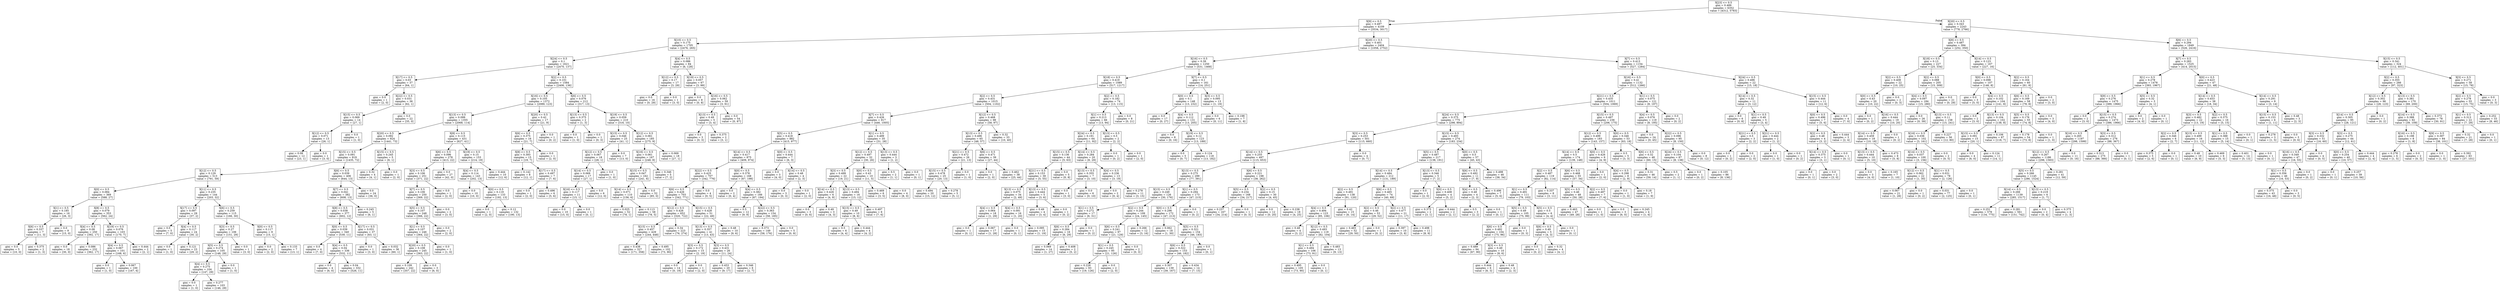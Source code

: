 digraph Tree {
node [shape=box] ;
0 [label="X[23] <= 0.5\ngini = 0.489\nsamples = 6352\nvalue = [4312, 5783]"] ;
1 [label="X[9] <= 0.5\ngini = 0.497\nsamples = 4109\nvalue = [3534, 3017]"] ;
0 -> 1 [labeldistance=2.5, labelangle=45, headlabel="True"] ;
2 [label="X[10] <= 0.5\ngini = 0.175\nsamples = 1705\nvalue = [2476, 265]"] ;
1 -> 2 ;
3 [label="X[24] <= 0.5\ngini = 0.1\nsamples = 1621\nvalue = [2470, 137]"] ;
2 -> 3 ;
4 [label="X[17] <= 0.5\ngini = 0.03\nsamples = 37\nvalue = [64, 1]"] ;
3 -> 4 ;
5 [label="gini = 0.0\nsamples = 1\nvalue = [2, 0]"] ;
4 -> 5 ;
6 [label="X[22] <= 0.5\ngini = 0.031\nsamples = 36\nvalue = [62, 1]"] ;
4 -> 6 ;
7 [label="X[15] <= 0.5\ngini = 0.069\nsamples = 14\nvalue = [27, 1]"] ;
6 -> 7 ;
8 [label="X[12] <= 0.5\ngini = 0.071\nsamples = 13\nvalue = [26, 1]"] ;
7 -> 8 ;
9 [label="gini = 0.08\nsamples = 12\nvalue = [23, 1]"] ;
8 -> 9 ;
10 [label="gini = 0.0\nsamples = 1\nvalue = [3, 0]"] ;
8 -> 10 ;
11 [label="gini = 0.0\nsamples = 1\nvalue = [1, 0]"] ;
7 -> 11 ;
12 [label="gini = 0.0\nsamples = 22\nvalue = [35, 0]"] ;
6 -> 12 ;
13 [label="X[2] <= 0.5\ngini = 0.101\nsamples = 1584\nvalue = [2406, 136]"] ;
3 -> 13 ;
14 [label="X[16] <= 0.5\ngini = 0.105\nsamples = 1372\nvalue = [2089, 123]"] ;
13 -> 14 ;
15 [label="X[13] <= 0.5\ngini = 0.099\nsamples = 1355\nvalue = [2068, 114]"] ;
14 -> 15 ;
16 [label="X[20] <= 0.5\ngini = 0.092\nsamples = 924\nvalue = [1441, 73]"] ;
15 -> 16 ;
17 [label="X[15] <= 0.5\ngini = 0.091\nsamples = 919\nvalue = [1435, 72]"] ;
16 -> 17 ;
18 [label="X[12] <= 0.5\ngini = 0.129\nsamples = 513\nvalue = [791, 59]"] ;
17 -> 18 ;
19 [label="X[0] <= 0.5\ngini = 0.084\nsamples = 369\nvalue = [588, 27]"] ;
18 -> 19 ;
20 [label="X[1] <= 0.5\ngini = 0.185\nsamples = 16\nvalue = [26, 3]"] ;
19 -> 20 ;
21 [label="X[6] <= 0.5\ngini = 0.337\nsamples = 7\nvalue = [11, 3]"] ;
20 -> 21 ;
22 [label="gini = 0.0\nsamples = 5\nvalue = [10, 0]"] ;
21 -> 22 ;
23 [label="gini = 0.375\nsamples = 2\nvalue = [1, 3]"] ;
21 -> 23 ;
24 [label="gini = 0.0\nsamples = 9\nvalue = [15, 0]"] ;
20 -> 24 ;
25 [label="X[8] <= 0.5\ngini = 0.079\nsamples = 353\nvalue = [562, 24]"] ;
19 -> 25 ;
26 [label="X[4] <= 0.5\ngini = 0.08\nsamples = 250\nvalue = [392, 17]"] ;
25 -> 26 ;
27 [label="gini = 0.0\nsamples = 18\nvalue = [30, 0]"] ;
26 -> 27 ;
28 [label="gini = 0.086\nsamples = 232\nvalue = [362, 17]"] ;
26 -> 28 ;
29 [label="X[19] <= 0.5\ngini = 0.076\nsamples = 103\nvalue = [170, 7]"] ;
25 -> 29 ;
30 [label="X[4] <= 0.5\ngini = 0.067\nsamples = 101\nvalue = [168, 6]"] ;
29 -> 30 ;
31 [label="gini = 0.0\nsamples = 1\nvalue = [1, 0]"] ;
30 -> 31 ;
32 [label="gini = 0.067\nsamples = 100\nvalue = [167, 6]"] ;
30 -> 32 ;
33 [label="gini = 0.444\nsamples = 2\nvalue = [2, 1]"] ;
29 -> 33 ;
34 [label="X[11] <= 0.5\ngini = 0.235\nsamples = 144\nvalue = [203, 32]"] ;
18 -> 34 ;
35 [label="X[17] <= 0.5\ngini = 0.097\nsamples = 29\nvalue = [37, 2]"] ;
34 -> 35 ;
36 [label="gini = 0.0\nsamples = 5\nvalue = [7, 0]"] ;
35 -> 36 ;
37 [label="X[4] <= 0.5\ngini = 0.117\nsamples = 24\nvalue = [30, 2]"] ;
35 -> 37 ;
38 [label="gini = 0.0\nsamples = 1\nvalue = [1, 0]"] ;
37 -> 38 ;
39 [label="gini = 0.121\nsamples = 23\nvalue = [29, 2]"] ;
37 -> 39 ;
40 [label="X[6] <= 0.5\ngini = 0.259\nsamples = 115\nvalue = [166, 30]"] ;
34 -> 40 ;
41 [label="X[3] <= 0.5\ngini = 0.27\nsamples = 106\nvalue = [151, 29]"] ;
40 -> 41 ;
42 [label="X[5] <= 0.5\ngini = 0.274\nsamples = 105\nvalue = [148, 29]"] ;
41 -> 42 ;
43 [label="X[4] <= 0.5\ngini = 0.275\nsamples = 104\nvalue = [147, 29]"] ;
42 -> 43 ;
44 [label="gini = 0.0\nsamples = 1\nvalue = [1, 0]"] ;
43 -> 44 ;
45 [label="gini = 0.277\nsamples = 103\nvalue = [146, 29]"] ;
43 -> 45 ;
46 [label="gini = 0.0\nsamples = 1\nvalue = [1, 0]"] ;
42 -> 46 ;
47 [label="gini = 0.0\nsamples = 1\nvalue = [3, 0]"] ;
41 -> 47 ;
48 [label="X[0] <= 0.5\ngini = 0.117\nsamples = 9\nvalue = [15, 1]"] ;
40 -> 48 ;
49 [label="gini = 0.0\nsamples = 2\nvalue = [2, 0]"] ;
48 -> 49 ;
50 [label="gini = 0.133\nsamples = 7\nvalue = [13, 1]"] ;
48 -> 50 ;
51 [label="X[6] <= 0.5\ngini = 0.039\nsamples = 406\nvalue = [644, 13]"] ;
17 -> 51 ;
52 [label="X[7] <= 0.5\ngini = 0.041\nsamples = 382\nvalue = [608, 13]"] ;
51 -> 52 ;
53 [label="X[8] <= 0.5\ngini = 0.038\nsamples = 377\nvalue = [602, 12]"] ;
52 -> 53 ;
54 [label="X[0] <= 0.5\ngini = 0.039\nsamples = 340\nvalue = [539, 11]"] ;
53 -> 54 ;
55 [label="gini = 0.0\nsamples = 4\nvalue = [7, 0]"] ;
54 -> 55 ;
56 [label="X[4] <= 0.5\ngini = 0.04\nsamples = 336\nvalue = [532, 11]"] ;
54 -> 56 ;
57 [label="gini = 0.0\nsamples = 4\nvalue = [6, 0]"] ;
56 -> 57 ;
58 [label="gini = 0.04\nsamples = 332\nvalue = [526, 11]"] ;
56 -> 58 ;
59 [label="X[17] <= 0.5\ngini = 0.031\nsamples = 37\nvalue = [63, 1]"] ;
53 -> 59 ;
60 [label="gini = 0.0\nsamples = 1\nvalue = [3, 0]"] ;
59 -> 60 ;
61 [label="gini = 0.032\nsamples = 36\nvalue = [60, 1]"] ;
59 -> 61 ;
62 [label="gini = 0.245\nsamples = 5\nvalue = [6, 1]"] ;
52 -> 62 ;
63 [label="gini = 0.0\nsamples = 24\nvalue = [36, 0]"] ;
51 -> 63 ;
64 [label="X[15] <= 0.5\ngini = 0.245\nsamples = 5\nvalue = [6, 1]"] ;
16 -> 64 ;
65 [label="gini = 0.32\nsamples = 4\nvalue = [4, 1]"] ;
64 -> 65 ;
66 [label="gini = 0.0\nsamples = 1\nvalue = [2, 0]"] ;
64 -> 66 ;
67 [label="X[8] <= 0.5\ngini = 0.115\nsamples = 431\nvalue = [627, 41]"] ;
15 -> 67 ;
68 [label="X[6] <= 0.5\ngini = 0.096\nsamples = 278\nvalue = [413, 22]"] ;
67 -> 68 ;
69 [label="X[3] <= 0.5\ngini = 0.106\nsamples = 251\nvalue = [371, 22]"] ;
68 -> 69 ;
70 [label="X[7] <= 0.5\ngini = 0.106\nsamples = 250\nvalue = [369, 22]"] ;
69 -> 70 ;
71 [label="X[5] <= 0.5\ngini = 0.107\nsamples = 248\nvalue = [366, 22]"] ;
70 -> 71 ;
72 [label="X[1] <= 0.5\ngini = 0.107\nsamples = 246\nvalue = [364, 22]"] ;
71 -> 72 ;
73 [label="X[20] <= 0.5\ngini = 0.108\nsamples = 245\nvalue = [363, 22]"] ;
72 -> 73 ;
74 [label="gini = 0.109\nsamples = 242\nvalue = [357, 22]"] ;
73 -> 74 ;
75 [label="gini = 0.0\nsamples = 3\nvalue = [6, 0]"] ;
73 -> 75 ;
76 [label="gini = 0.0\nsamples = 1\nvalue = [1, 0]"] ;
72 -> 76 ;
77 [label="gini = 0.0\nsamples = 2\nvalue = [2, 0]"] ;
71 -> 77 ;
78 [label="gini = 0.0\nsamples = 2\nvalue = [3, 0]"] ;
70 -> 78 ;
79 [label="gini = 0.0\nsamples = 1\nvalue = [2, 0]"] ;
69 -> 79 ;
80 [label="gini = 0.0\nsamples = 27\nvalue = [42, 0]"] ;
68 -> 80 ;
81 [label="X[19] <= 0.5\ngini = 0.15\nsamples = 153\nvalue = [214, 19]"] ;
67 -> 81 ;
82 [label="X[4] <= 0.5\ngini = 0.114\nsamples = 143\nvalue = [202, 13]"] ;
81 -> 82 ;
83 [label="gini = 0.0\nsamples = 10\nvalue = [10, 0]"] ;
82 -> 83 ;
84 [label="X[0] <= 0.5\ngini = 0.119\nsamples = 133\nvalue = [192, 13]"] ;
82 -> 84 ;
85 [label="gini = 0.0\nsamples = 1\nvalue = [2, 0]"] ;
84 -> 85 ;
86 [label="gini = 0.12\nsamples = 132\nvalue = [190, 13]"] ;
84 -> 86 ;
87 [label="gini = 0.444\nsamples = 10\nvalue = [12, 6]"] ;
81 -> 87 ;
88 [label="X[20] <= 0.5\ngini = 0.42\nsamples = 17\nvalue = [21, 9]"] ;
14 -> 88 ;
89 [label="X[6] <= 0.5\ngini = 0.375\nsamples = 16\nvalue = [21, 7]"] ;
88 -> 89 ;
90 [label="X[8] <= 0.5\ngini = 0.393\nsamples = 15\nvalue = [19, 7]"] ;
89 -> 90 ;
91 [label="gini = 0.142\nsamples = 8\nvalue = [12, 1]"] ;
90 -> 91 ;
92 [label="X[17] <= 0.5\ngini = 0.497\nsamples = 7\nvalue = [7, 6]"] ;
90 -> 92 ;
93 [label="gini = 0.0\nsamples = 1\nvalue = [2, 0]"] ;
92 -> 93 ;
94 [label="gini = 0.496\nsamples = 6\nvalue = [5, 6]"] ;
92 -> 94 ;
95 [label="gini = 0.0\nsamples = 1\nvalue = [2, 0]"] ;
89 -> 95 ;
96 [label="gini = 0.0\nsamples = 1\nvalue = [0, 2]"] ;
88 -> 96 ;
97 [label="X[6] <= 0.5\ngini = 0.076\nsamples = 212\nvalue = [317, 13]"] ;
13 -> 97 ;
98 [label="X[13] <= 0.5\ngini = 0.375\nsamples = 2\nvalue = [1, 3]"] ;
97 -> 98 ;
99 [label="gini = 0.0\nsamples = 1\nvalue = [1, 0]"] ;
98 -> 99 ;
100 [label="gini = 0.0\nsamples = 1\nvalue = [0, 3]"] ;
98 -> 100 ;
101 [label="X[19] <= 0.5\ngini = 0.059\nsamples = 210\nvalue = [316, 10]"] ;
97 -> 101 ;
102 [label="X[15] <= 0.5\ngini = 0.046\nsamples = 25\nvalue = [41, 1]"] ;
101 -> 102 ;
103 [label="X[12] <= 0.5\ngini = 0.067\nsamples = 18\nvalue = [28, 1]"] ;
102 -> 103 ;
104 [label="X[14] <= 0.5\ngini = 0.069\nsamples = 17\nvalue = [27, 1]"] ;
103 -> 104 ;
105 [label="X[16] <= 0.5\ngini = 0.117\nsamples = 11\nvalue = [15, 1]"] ;
104 -> 105 ;
106 [label="gini = 0.0\nsamples = 10\nvalue = [15, 0]"] ;
105 -> 106 ;
107 [label="gini = 0.0\nsamples = 1\nvalue = [0, 1]"] ;
105 -> 107 ;
108 [label="gini = 0.0\nsamples = 6\nvalue = [12, 0]"] ;
104 -> 108 ;
109 [label="gini = 0.0\nsamples = 1\nvalue = [1, 0]"] ;
103 -> 109 ;
110 [label="gini = 0.0\nsamples = 7\nvalue = [13, 0]"] ;
102 -> 110 ;
111 [label="X[12] <= 0.5\ngini = 0.061\nsamples = 185\nvalue = [275, 9]"] ;
101 -> 111 ;
112 [label="X[16] <= 0.5\ngini = 0.061\nsamples = 167\nvalue = [248, 8]"] ;
111 -> 112 ;
113 [label="X[15] <= 0.5\ngini = 0.047\nsamples = 162\nvalue = [241, 6]"] ;
112 -> 113 ;
114 [label="X[14] <= 0.5\ngini = 0.071\nsamples = 110\nvalue = [156, 6]"] ;
113 -> 114 ;
115 [label="gini = 0.025\nsamples = 52\nvalue = [78, 1]"] ;
114 -> 115 ;
116 [label="gini = 0.113\nsamples = 58\nvalue = [78, 5]"] ;
114 -> 116 ;
117 [label="gini = 0.0\nsamples = 52\nvalue = [85, 0]"] ;
113 -> 117 ;
118 [label="gini = 0.346\nsamples = 5\nvalue = [7, 2]"] ;
112 -> 118 ;
119 [label="gini = 0.069\nsamples = 18\nvalue = [27, 1]"] ;
111 -> 119 ;
120 [label="X[4] <= 0.5\ngini = 0.086\nsamples = 84\nvalue = [6, 128]"] ;
2 -> 120 ;
121 [label="X[12] <= 0.5\ngini = 0.17\nsamples = 17\nvalue = [3, 29]"] ;
120 -> 121 ;
122 [label="gini = 0.0\nsamples = 16\nvalue = [0, 29]"] ;
121 -> 122 ;
123 [label="gini = 0.0\nsamples = 1\nvalue = [3, 0]"] ;
121 -> 123 ;
124 [label="X[19] <= 0.5\ngini = 0.057\nsamples = 67\nvalue = [3, 99]"] ;
120 -> 124 ;
125 [label="gini = 0.0\nsamples = 8\nvalue = [0, 8]"] ;
124 -> 125 ;
126 [label="X[16] <= 0.5\ngini = 0.062\nsamples = 59\nvalue = [3, 91]"] ;
124 -> 126 ;
127 [label="X[13] <= 0.5\ngini = 0.49\nsamples = 5\nvalue = [3, 4]"] ;
126 -> 127 ;
128 [label="gini = 0.0\nsamples = 3\nvalue = [0, 3]"] ;
127 -> 128 ;
129 [label="gini = 0.375\nsamples = 2\nvalue = [3, 1]"] ;
127 -> 129 ;
130 [label="gini = 0.0\nsamples = 54\nvalue = [0, 87]"] ;
126 -> 130 ;
131 [label="X[20] <= 0.5\ngini = 0.401\nsamples = 2404\nvalue = [1058, 2752]"] ;
1 -> 131 ;
132 [label="X[16] <= 0.5\ngini = 0.39\nsamples = 1250\nvalue = [531, 1468]"] ;
131 -> 132 ;
133 [label="X[18] <= 0.5\ngini = 0.419\nsamples = 1089\nvalue = [517, 1217]"] ;
132 -> 133 ;
134 [label="X[2] <= 0.5\ngini = 0.431\nsamples = 1015\nvalue = [504, 1102]"] ;
133 -> 134 ;
135 [label="X[7] <= 0.5\ngini = 0.426\nsamples = 917\nvalue = [446, 1005]"] ;
134 -> 135 ;
136 [label="X[5] <= 0.5\ngini = 0.418\nsamples = 882\nvalue = [415, 977]"] ;
135 -> 136 ;
137 [label="X[14] <= 0.5\ngini = 0.417\nsamples = 875\nvalue = [409, 974]"] ;
136 -> 137 ;
138 [label="X[22] <= 0.5\ngini = 0.425\nsamples = 707\nvalue = [342, 776]"] ;
137 -> 138 ;
139 [label="X[6] <= 0.5\ngini = 0.426\nsamples = 703\nvalue = [342, 771]"] ;
138 -> 139 ;
140 [label="X[12] <= 0.5\ngini = 0.426\nsamples = 652\nvalue = [320, 722]"] ;
139 -> 140 ;
141 [label="X[15] <= 0.5\ngini = 0.457\nsamples = 429\nvalue = [244, 448]"] ;
140 -> 141 ;
142 [label="gini = 0.438\nsamples = 327\nvalue = [171, 358]"] ;
141 -> 142 ;
143 [label="gini = 0.495\nsamples = 102\nvalue = [73, 90]"] ;
141 -> 143 ;
144 [label="gini = 0.34\nsamples = 223\nvalue = [76, 274]"] ;
140 -> 144 ;
145 [label="X[15] <= 0.5\ngini = 0.428\nsamples = 51\nvalue = [22, 49]"] ;
139 -> 145 ;
146 [label="X[13] <= 0.5\ngini = 0.357\nsamples = 41\nvalue = [13, 43]"] ;
145 -> 146 ;
147 [label="X[3] <= 0.5\ngini = 0.172\nsamples = 15\nvalue = [2, 19]"] ;
146 -> 147 ;
148 [label="gini = 0.0\nsamples = 14\nvalue = [0, 19]"] ;
147 -> 148 ;
149 [label="gini = 0.0\nsamples = 1\nvalue = [2, 0]"] ;
147 -> 149 ;
150 [label="X[3] <= 0.5\ngini = 0.431\nsamples = 26\nvalue = [11, 24]"] ;
146 -> 150 ;
151 [label="gini = 0.453\nsamples = 20\nvalue = [9, 17]"] ;
150 -> 151 ;
152 [label="gini = 0.346\nsamples = 6\nvalue = [2, 7]"] ;
150 -> 152 ;
153 [label="gini = 0.48\nsamples = 10\nvalue = [9, 6]"] ;
145 -> 153 ;
154 [label="gini = 0.0\nsamples = 4\nvalue = [0, 5]"] ;
138 -> 154 ;
155 [label="X[0] <= 0.5\ngini = 0.378\nsamples = 168\nvalue = [67, 198]"] ;
137 -> 155 ;
156 [label="gini = 0.0\nsamples = 2\nvalue = [0, 4]"] ;
155 -> 156 ;
157 [label="X[4] <= 0.5\ngini = 0.382\nsamples = 166\nvalue = [67, 194]"] ;
155 -> 157 ;
158 [label="gini = 0.5\nsamples = 12\nvalue = [9, 9]"] ;
157 -> 158 ;
159 [label="X[22] <= 0.5\ngini = 0.363\nsamples = 154\nvalue = [58, 185]"] ;
157 -> 159 ;
160 [label="gini = 0.373\nsamples = 149\nvalue = [58, 176]"] ;
159 -> 160 ;
161 [label="gini = 0.0\nsamples = 5\nvalue = [0, 9]"] ;
159 -> 161 ;
162 [label="X[0] <= 0.5\ngini = 0.444\nsamples = 7\nvalue = [6, 3]"] ;
136 -> 162 ;
163 [label="gini = 0.0\nsamples = 3\nvalue = [4, 0]"] ;
162 -> 163 ;
164 [label="X[14] <= 0.5\ngini = 0.48\nsamples = 4\nvalue = [2, 3]"] ;
162 -> 164 ;
165 [label="gini = 0.0\nsamples = 3\nvalue = [0, 3]"] ;
164 -> 165 ;
166 [label="gini = 0.0\nsamples = 1\nvalue = [2, 0]"] ;
164 -> 166 ;
167 [label="X[1] <= 0.5\ngini = 0.499\nsamples = 35\nvalue = [31, 28]"] ;
135 -> 167 ;
168 [label="X[12] <= 0.5\ngini = 0.497\nsamples = 32\nvalue = [30, 26]"] ;
167 -> 168 ;
169 [label="X[3] <= 0.5\ngini = 0.499\nsamples = 22\nvalue = [19, 21]"] ;
168 -> 169 ;
170 [label="X[14] <= 0.5\ngini = 0.426\nsamples = 6\nvalue = [4, 9]"] ;
169 -> 170 ;
171 [label="gini = 0.0\nsamples = 3\nvalue = [0, 6]"] ;
170 -> 171 ;
172 [label="gini = 0.49\nsamples = 3\nvalue = [4, 3]"] ;
170 -> 172 ;
173 [label="X[13] <= 0.5\ngini = 0.494\nsamples = 16\nvalue = [15, 12]"] ;
169 -> 173 ;
174 [label="X[15] <= 0.5\ngini = 0.49\nsamples = 10\nvalue = [8, 6]"] ;
173 -> 174 ;
175 [label="gini = 0.5\nsamples = 6\nvalue = [4, 4]"] ;
174 -> 175 ;
176 [label="gini = 0.444\nsamples = 4\nvalue = [4, 2]"] ;
174 -> 176 ;
177 [label="gini = 0.497\nsamples = 6\nvalue = [7, 6]"] ;
173 -> 177 ;
178 [label="X[0] <= 0.5\ngini = 0.43\nsamples = 10\nvalue = [11, 5]"] ;
168 -> 178 ;
179 [label="gini = 0.469\nsamples = 6\nvalue = [3, 5]"] ;
178 -> 179 ;
180 [label="gini = 0.0\nsamples = 4\nvalue = [8, 0]"] ;
178 -> 180 ;
181 [label="X[13] <= 0.5\ngini = 0.444\nsamples = 3\nvalue = [1, 2]"] ;
167 -> 181 ;
182 [label="gini = 0.5\nsamples = 2\nvalue = [1, 1]"] ;
181 -> 182 ;
183 [label="gini = 0.0\nsamples = 1\nvalue = [0, 1]"] ;
181 -> 183 ;
184 [label="X[12] <= 0.5\ngini = 0.468\nsamples = 98\nvalue = [58, 97]"] ;
134 -> 184 ;
185 [label="X[13] <= 0.5\ngini = 0.496\nsamples = 65\nvalue = [48, 57]"] ;
184 -> 185 ;
186 [label="X[21] <= 0.5\ngini = 0.472\nsamples = 26\nvalue = [21, 13]"] ;
185 -> 186 ;
187 [label="X[15] <= 0.5\ngini = 0.478\nsamples = 25\nvalue = [20, 13]"] ;
186 -> 187 ;
188 [label="gini = 0.494\nsamples = 20\nvalue = [15, 12]"] ;
187 -> 188 ;
189 [label="gini = 0.278\nsamples = 5\nvalue = [5, 1]"] ;
187 -> 189 ;
190 [label="gini = 0.0\nsamples = 1\nvalue = [1, 0]"] ;
186 -> 190 ;
191 [label="X[6] <= 0.5\ngini = 0.471\nsamples = 39\nvalue = [27, 44]"] ;
185 -> 191 ;
192 [label="gini = 0.0\nsamples = 1\nvalue = [2, 0]"] ;
191 -> 192 ;
193 [label="gini = 0.462\nsamples = 38\nvalue = [25, 44]"] ;
191 -> 193 ;
194 [label="gini = 0.32\nsamples = 33\nvalue = [10, 40]"] ;
184 -> 194 ;
195 [label="X[2] <= 0.5\ngini = 0.182\nsamples = 74\nvalue = [13, 115]"] ;
133 -> 195 ;
196 [label="X[1] <= 0.5\ngini = 0.213\nsamples = 66\nvalue = [13, 94]"] ;
195 -> 196 ;
197 [label="X[24] <= 0.5\ngini = 0.191\nsamples = 64\nvalue = [11, 92]"] ;
196 -> 197 ;
198 [label="X[15] <= 0.5\ngini = 0.136\nsamples = 44\nvalue = [5, 63]"] ;
197 -> 198 ;
199 [label="X[21] <= 0.5\ngini = 0.153\nsamples = 39\nvalue = [5, 55]"] ;
198 -> 199 ;
200 [label="X[13] <= 0.5\ngini = 0.075\nsamples = 34\nvalue = [2, 49]"] ;
199 -> 200 ;
201 [label="X[4] <= 0.5\ngini = 0.064\nsamples = 18\nvalue = [1, 29]"] ;
200 -> 201 ;
202 [label="gini = 0.0\nsamples = 1\nvalue = [0, 1]"] ;
201 -> 202 ;
203 [label="gini = 0.067\nsamples = 17\nvalue = [1, 28]"] ;
201 -> 203 ;
204 [label="X[4] <= 0.5\ngini = 0.091\nsamples = 16\nvalue = [1, 20]"] ;
200 -> 204 ;
205 [label="gini = 0.0\nsamples = 1\nvalue = [0, 1]"] ;
204 -> 205 ;
206 [label="gini = 0.095\nsamples = 15\nvalue = [1, 19]"] ;
204 -> 206 ;
207 [label="X[13] <= 0.5\ngini = 0.444\nsamples = 5\nvalue = [3, 6]"] ;
199 -> 207 ;
208 [label="gini = 0.49\nsamples = 4\nvalue = [3, 4]"] ;
207 -> 208 ;
209 [label="gini = 0.0\nsamples = 1\nvalue = [0, 2]"] ;
207 -> 209 ;
210 [label="gini = 0.0\nsamples = 5\nvalue = [0, 8]"] ;
198 -> 210 ;
211 [label="X[14] <= 0.5\ngini = 0.284\nsamples = 20\nvalue = [6, 29]"] ;
197 -> 211 ;
212 [label="X[13] <= 0.5\ngini = 0.355\nsamples = 7\nvalue = [3, 10]"] ;
211 -> 212 ;
213 [label="gini = 0.0\nsamples = 1\nvalue = [3, 0]"] ;
212 -> 213 ;
214 [label="gini = 0.0\nsamples = 6\nvalue = [0, 10]"] ;
212 -> 214 ;
215 [label="X[4] <= 0.5\ngini = 0.236\nsamples = 13\nvalue = [3, 19]"] ;
211 -> 215 ;
216 [label="gini = 0.0\nsamples = 2\nvalue = [0, 4]"] ;
215 -> 216 ;
217 [label="gini = 0.278\nsamples = 11\nvalue = [3, 15]"] ;
215 -> 217 ;
218 [label="X[13] <= 0.5\ngini = 0.5\nsamples = 2\nvalue = [2, 2]"] ;
196 -> 218 ;
219 [label="gini = 0.0\nsamples = 1\nvalue = [0, 2]"] ;
218 -> 219 ;
220 [label="gini = 0.0\nsamples = 1\nvalue = [2, 0]"] ;
218 -> 220 ;
221 [label="gini = 0.0\nsamples = 8\nvalue = [0, 21]"] ;
195 -> 221 ;
222 [label="X[7] <= 0.5\ngini = 0.1\nsamples = 161\nvalue = [14, 251]"] ;
132 -> 222 ;
223 [label="X[0] <= 0.5\ngini = 0.1\nsamples = 148\nvalue = [13, 232]"] ;
222 -> 223 ;
224 [label="gini = 0.0\nsamples = 17\nvalue = [0, 27]"] ;
223 -> 224 ;
225 [label="X[4] <= 0.5\ngini = 0.112\nsamples = 131\nvalue = [13, 205]"] ;
223 -> 225 ;
226 [label="gini = 0.0\nsamples = 8\nvalue = [0, 16]"] ;
225 -> 226 ;
227 [label="X[19] <= 0.5\ngini = 0.12\nsamples = 123\nvalue = [13, 189]"] ;
225 -> 227 ;
228 [label="gini = 0.0\nsamples = 5\nvalue = [0, 7]"] ;
227 -> 228 ;
229 [label="gini = 0.124\nsamples = 118\nvalue = [13, 182]"] ;
227 -> 229 ;
230 [label="X[3] <= 0.5\ngini = 0.095\nsamples = 13\nvalue = [1, 19]"] ;
222 -> 230 ;
231 [label="gini = 0.0\nsamples = 6\nvalue = [0, 11]"] ;
230 -> 231 ;
232 [label="gini = 0.198\nsamples = 7\nvalue = [1, 8]"] ;
230 -> 232 ;
233 [label="X[7] <= 0.5\ngini = 0.413\nsamples = 1154\nvalue = [527, 1284]"] ;
131 -> 233 ;
234 [label="X[16] <= 0.5\ngini = 0.41\nsamples = 1132\nvalue = [512, 1266]"] ;
233 -> 234 ;
235 [label="X[21] <= 0.5\ngini = 0.435\nsamples = 1011\nvalue = [504, 1069]"] ;
234 -> 235 ;
236 [label="X[24] <= 0.5\ngini = 0.375\nsamples = 775\nvalue = [298, 894]"] ;
235 -> 236 ;
237 [label="X[3] <= 0.5\ngini = 0.253\nsamples = 501\nvalue = [115, 660]"] ;
236 -> 237 ;
238 [label="X[14] <= 0.5\ngini = 0.255\nsamples = 497\nvalue = [115, 653]"] ;
237 -> 238 ;
239 [label="X[13] <= 0.5\ngini = 0.275\nsamples = 299\nvalue = [77, 391]"] ;
238 -> 239 ;
240 [label="X[15] <= 0.5\ngini = 0.249\nsamples = 126\nvalue = [30, 176]"] ;
239 -> 240 ;
241 [label="X[1] <= 0.5\ngini = 0.272\nsamples = 17\nvalue = [6, 31]"] ;
240 -> 241 ;
242 [label="X[6] <= 0.5\ngini = 0.284\nsamples = 16\nvalue = [6, 29]"] ;
241 -> 242 ;
243 [label="gini = 0.069\nsamples = 14\nvalue = [1, 27]"] ;
242 -> 243 ;
244 [label="gini = 0.408\nsamples = 2\nvalue = [5, 2]"] ;
242 -> 244 ;
245 [label="gini = 0.0\nsamples = 1\nvalue = [0, 2]"] ;
241 -> 245 ;
246 [label="X[2] <= 0.5\ngini = 0.244\nsamples = 109\nvalue = [24, 145]"] ;
240 -> 246 ;
247 [label="X[6] <= 0.5\ngini = 0.241\nsamples = 97\nvalue = [21, 129]"] ;
246 -> 247 ;
248 [label="X[1] <= 0.5\ngini = 0.245\nsamples = 95\nvalue = [21, 126]"] ;
247 -> 248 ;
249 [label="gini = 0.228\nsamples = 93\nvalue = [19, 126]"] ;
248 -> 249 ;
250 [label="gini = 0.0\nsamples = 2\nvalue = [2, 0]"] ;
248 -> 250 ;
251 [label="gini = 0.0\nsamples = 2\nvalue = [0, 3]"] ;
247 -> 251 ;
252 [label="gini = 0.266\nsamples = 12\nvalue = [3, 16]"] ;
246 -> 252 ;
253 [label="X[1] <= 0.5\ngini = 0.294\nsamples = 173\nvalue = [47, 215]"] ;
239 -> 253 ;
254 [label="X[0] <= 0.5\ngini = 0.296\nsamples = 172\nvalue = [47, 213]"] ;
253 -> 254 ;
255 [label="gini = 0.062\nsamples = 18\nvalue = [1, 30]"] ;
254 -> 255 ;
256 [label="X[5] <= 0.5\ngini = 0.321\nsamples = 154\nvalue = [46, 183]"] ;
254 -> 256 ;
257 [label="X[6] <= 0.5\ngini = 0.322\nsamples = 153\nvalue = [46, 182]"] ;
256 -> 257 ;
258 [label="gini = 0.307\nsamples = 139\nvalue = [39, 167]"] ;
257 -> 258 ;
259 [label="gini = 0.434\nsamples = 14\nvalue = [7, 15]"] ;
257 -> 259 ;
260 [label="gini = 0.0\nsamples = 1\nvalue = [0, 1]"] ;
256 -> 260 ;
261 [label="gini = 0.0\nsamples = 1\nvalue = [0, 2]"] ;
253 -> 261 ;
262 [label="X[6] <= 0.5\ngini = 0.221\nsamples = 198\nvalue = [38, 262]"] ;
238 -> 262 ;
263 [label="X[5] <= 0.5\ngini = 0.234\nsamples = 168\nvalue = [34, 217]"] ;
262 -> 263 ;
264 [label="gini = 0.237\nsamples = 167\nvalue = [34, 214]"] ;
263 -> 264 ;
265 [label="gini = 0.0\nsamples = 1\nvalue = [0, 3]"] ;
263 -> 265 ;
266 [label="X[2] <= 0.5\ngini = 0.15\nsamples = 30\nvalue = [4, 45]"] ;
262 -> 266 ;
267 [label="gini = 0.0\nsamples = 12\nvalue = [0, 20]"] ;
266 -> 267 ;
268 [label="gini = 0.238\nsamples = 18\nvalue = [4, 25]"] ;
266 -> 268 ;
269 [label="gini = 0.0\nsamples = 4\nvalue = [0, 7]"] ;
237 -> 269 ;
270 [label="X[15] <= 0.5\ngini = 0.493\nsamples = 274\nvalue = [183, 234]"] ;
236 -> 270 ;
271 [label="X[5] <= 0.5\ngini = 0.487\nsamples = 217\nvalue = [138, 191]"] ;
270 -> 271 ;
272 [label="X[14] <= 0.5\ngini = 0.484\nsamples = 212\nvalue = [131, 189]"] ;
271 -> 272 ;
273 [label="X[2] <= 0.5\ngini = 0.491\nsamples = 138\nvalue = [91, 120]"] ;
272 -> 273 ;
274 [label="X[4] <= 0.5\ngini = 0.494\nsamples = 123\nvalue = [85, 106]"] ;
273 -> 274 ;
275 [label="gini = 0.48\nsamples = 4\nvalue = [3, 2]"] ;
274 -> 275 ;
276 [label="X[12] <= 0.5\ngini = 0.493\nsamples = 119\nvalue = [82, 104]"] ;
274 -> 276 ;
277 [label="X[1] <= 0.5\ngini = 0.494\nsamples = 106\nvalue = [73, 91]"] ;
276 -> 277 ;
278 [label="gini = 0.495\nsamples = 105\nvalue = [73, 90]"] ;
277 -> 278 ;
279 [label="gini = 0.0\nsamples = 1\nvalue = [0, 1]"] ;
277 -> 279 ;
280 [label="gini = 0.483\nsamples = 13\nvalue = [9, 13]"] ;
276 -> 280 ;
281 [label="gini = 0.42\nsamples = 15\nvalue = [6, 14]"] ;
273 -> 281 ;
282 [label="X[6] <= 0.5\ngini = 0.465\nsamples = 74\nvalue = [40, 69]"] ;
272 -> 282 ;
283 [label="X[2] <= 0.5\ngini = 0.46\nsamples = 53\nvalue = [29, 52]"] ;
282 -> 283 ;
284 [label="gini = 0.465\nsamples = 52\nvalue = [29, 50]"] ;
283 -> 284 ;
285 [label="gini = 0.0\nsamples = 1\nvalue = [0, 2]"] ;
283 -> 285 ;
286 [label="X[2] <= 0.5\ngini = 0.477\nsamples = 21\nvalue = [11, 17]"] ;
282 -> 286 ;
287 [label="gini = 0.397\nsamples = 10\nvalue = [3, 8]"] ;
286 -> 287 ;
288 [label="gini = 0.498\nsamples = 11\nvalue = [8, 9]"] ;
286 -> 288 ;
289 [label="X[13] <= 0.5\ngini = 0.346\nsamples = 5\nvalue = [7, 2]"] ;
271 -> 289 ;
290 [label="gini = 0.0\nsamples = 1\nvalue = [2, 0]"] ;
289 -> 290 ;
291 [label="X[0] <= 0.5\ngini = 0.408\nsamples = 4\nvalue = [5, 2]"] ;
289 -> 291 ;
292 [label="gini = 0.375\nsamples = 2\nvalue = [3, 1]"] ;
291 -> 292 ;
293 [label="gini = 0.444\nsamples = 2\nvalue = [2, 1]"] ;
291 -> 293 ;
294 [label="X[0] <= 0.5\ngini = 0.5\nsamples = 57\nvalue = [45, 43]"] ;
270 -> 294 ;
295 [label="X[6] <= 0.5\ngini = 0.492\nsamples = 11\nvalue = [7, 9]"] ;
294 -> 295 ;
296 [label="X[4] <= 0.5\ngini = 0.48\nsamples = 4\nvalue = [2, 3]"] ;
295 -> 296 ;
297 [label="gini = 0.5\nsamples = 3\nvalue = [2, 2]"] ;
296 -> 297 ;
298 [label="gini = 0.0\nsamples = 1\nvalue = [0, 1]"] ;
296 -> 298 ;
299 [label="gini = 0.496\nsamples = 7\nvalue = [5, 6]"] ;
295 -> 299 ;
300 [label="gini = 0.498\nsamples = 46\nvalue = [38, 34]"] ;
294 -> 300 ;
301 [label="X[15] <= 0.5\ngini = 0.497\nsamples = 236\nvalue = [206, 175]"] ;
235 -> 301 ;
302 [label="X[12] <= 0.5\ngini = 0.499\nsamples = 183\nvalue = [143, 157]"] ;
301 -> 302 ;
303 [label="X[14] <= 0.5\ngini = 0.5\nsamples = 174\nvalue = [139, 148]"] ;
302 -> 303 ;
304 [label="X[2] <= 0.5\ngini = 0.487\nsamples = 119\nvalue = [82, 114]"] ;
303 -> 304 ;
305 [label="X[1] <= 0.5\ngini = 0.491\nsamples = 111\nvalue = [79, 103]"] ;
304 -> 305 ;
306 [label="X[5] <= 0.5\ngini = 0.49\nsamples = 105\nvalue = [75, 99]"] ;
305 -> 306 ;
307 [label="X[6] <= 0.5\ngini = 0.492\nsamples = 104\nvalue = [75, 96]"] ;
306 -> 307 ;
308 [label="gini = 0.489\nsamples = 94\nvalue = [67, 90]"] ;
307 -> 308 ;
309 [label="X[3] <= 0.5\ngini = 0.49\nsamples = 10\nvalue = [8, 6]"] ;
307 -> 309 ;
310 [label="gini = 0.444\nsamples = 6\nvalue = [6, 3]"] ;
309 -> 310 ;
311 [label="gini = 0.48\nsamples = 4\nvalue = [2, 3]"] ;
309 -> 311 ;
312 [label="gini = 0.0\nsamples = 1\nvalue = [0, 3]"] ;
306 -> 312 ;
313 [label="X[5] <= 0.5\ngini = 0.5\nsamples = 6\nvalue = [4, 4]"] ;
305 -> 313 ;
314 [label="X[6] <= 0.5\ngini = 0.49\nsamples = 5\nvalue = [4, 3]"] ;
313 -> 314 ;
315 [label="gini = 0.0\nsamples = 1\nvalue = [0, 2]"] ;
314 -> 315 ;
316 [label="gini = 0.32\nsamples = 4\nvalue = [4, 1]"] ;
314 -> 316 ;
317 [label="gini = 0.0\nsamples = 1\nvalue = [0, 1]"] ;
313 -> 317 ;
318 [label="gini = 0.337\nsamples = 8\nvalue = [3, 11]"] ;
304 -> 318 ;
319 [label="X[6] <= 0.5\ngini = 0.468\nsamples = 55\nvalue = [57, 34]"] ;
303 -> 319 ;
320 [label="X[5] <= 0.5\ngini = 0.46\nsamples = 48\nvalue = [50, 28]"] ;
319 -> 320 ;
321 [label="gini = 0.463\nsamples = 47\nvalue = [49, 28]"] ;
320 -> 321 ;
322 [label="gini = 0.0\nsamples = 1\nvalue = [1, 0]"] ;
320 -> 322 ;
323 [label="X[2] <= 0.5\ngini = 0.497\nsamples = 7\nvalue = [7, 6]"] ;
319 -> 323 ;
324 [label="gini = 0.0\nsamples = 3\nvalue = [6, 0]"] ;
323 -> 324 ;
325 [label="gini = 0.245\nsamples = 4\nvalue = [1, 6]"] ;
323 -> 325 ;
326 [label="X[0] <= 0.5\ngini = 0.426\nsamples = 9\nvalue = [4, 9]"] ;
302 -> 326 ;
327 [label="gini = 0.0\nsamples = 1\nvalue = [2, 0]"] ;
326 -> 327 ;
328 [label="X[4] <= 0.5\ngini = 0.298\nsamples = 8\nvalue = [2, 9]"] ;
326 -> 328 ;
329 [label="gini = 0.0\nsamples = 1\nvalue = [1, 0]"] ;
328 -> 329 ;
330 [label="gini = 0.18\nsamples = 7\nvalue = [1, 9]"] ;
328 -> 330 ;
331 [label="X[0] <= 0.5\ngini = 0.346\nsamples = 53\nvalue = [63, 18]"] ;
301 -> 331 ;
332 [label="gini = 0.5\nsamples = 5\nvalue = [3, 3]"] ;
331 -> 332 ;
333 [label="X[6] <= 0.5\ngini = 0.32\nsamples = 48\nvalue = [60, 15]"] ;
331 -> 333 ;
334 [label="gini = 0.31\nsamples = 46\nvalue = [59, 14]"] ;
333 -> 334 ;
335 [label="gini = 0.5\nsamples = 2\nvalue = [1, 1]"] ;
333 -> 335 ;
336 [label="X[1] <= 0.5\ngini = 0.075\nsamples = 121\nvalue = [8, 197]"] ;
234 -> 336 ;
337 [label="X[4] <= 0.5\ngini = 0.076\nsamples = 119\nvalue = [8, 195]"] ;
336 -> 337 ;
338 [label="gini = 0.0\nsamples = 24\nvalue = [0, 45]"] ;
337 -> 338 ;
339 [label="X[22] <= 0.5\ngini = 0.096\nsamples = 95\nvalue = [8, 150]"] ;
337 -> 339 ;
340 [label="X[24] <= 0.5\ngini = 0.104\nsamples = 87\nvalue = [8, 138]"] ;
339 -> 340 ;
341 [label="gini = 0.0\nsamples = 1\nvalue = [0, 2]"] ;
340 -> 341 ;
342 [label="gini = 0.105\nsamples = 86\nvalue = [8, 136]"] ;
340 -> 342 ;
343 [label="gini = 0.0\nsamples = 8\nvalue = [0, 12]"] ;
339 -> 343 ;
344 [label="gini = 0.0\nsamples = 2\nvalue = [0, 2]"] ;
336 -> 344 ;
345 [label="X[24] <= 0.5\ngini = 0.496\nsamples = 22\nvalue = [15, 18]"] ;
233 -> 345 ;
346 [label="X[14] <= 0.5\ngini = 0.32\nsamples = 11\nvalue = [3, 12]"] ;
345 -> 346 ;
347 [label="gini = 0.0\nsamples = 6\nvalue = [0, 8]"] ;
346 -> 347 ;
348 [label="X[1] <= 0.5\ngini = 0.49\nsamples = 5\nvalue = [3, 4]"] ;
346 -> 348 ;
349 [label="X[21] <= 0.5\ngini = 0.5\nsamples = 3\nvalue = [2, 2]"] ;
348 -> 349 ;
350 [label="gini = 0.0\nsamples = 1\nvalue = [0, 2]"] ;
349 -> 350 ;
351 [label="gini = 0.0\nsamples = 2\nvalue = [2, 0]"] ;
349 -> 351 ;
352 [label="X[21] <= 0.5\ngini = 0.444\nsamples = 2\nvalue = [1, 2]"] ;
348 -> 352 ;
353 [label="gini = 0.0\nsamples = 1\nvalue = [1, 0]"] ;
352 -> 353 ;
354 [label="gini = 0.0\nsamples = 1\nvalue = [0, 2]"] ;
352 -> 354 ;
355 [label="X[15] <= 0.5\ngini = 0.444\nsamples = 11\nvalue = [12, 6]"] ;
345 -> 355 ;
356 [label="X[0] <= 0.5\ngini = 0.496\nsamples = 7\nvalue = [5, 6]"] ;
355 -> 356 ;
357 [label="X[2] <= 0.5\ngini = 0.48\nsamples = 4\nvalue = [3, 2]"] ;
356 -> 357 ;
358 [label="X[14] <= 0.5\ngini = 0.375\nsamples = 3\nvalue = [3, 1]"] ;
357 -> 358 ;
359 [label="gini = 0.0\nsamples = 1\nvalue = [0, 1]"] ;
358 -> 359 ;
360 [label="gini = 0.0\nsamples = 2\nvalue = [3, 0]"] ;
358 -> 360 ;
361 [label="gini = 0.0\nsamples = 1\nvalue = [0, 1]"] ;
357 -> 361 ;
362 [label="gini = 0.444\nsamples = 3\nvalue = [2, 4]"] ;
356 -> 362 ;
363 [label="gini = 0.0\nsamples = 4\nvalue = [7, 0]"] ;
355 -> 363 ;
364 [label="X[20] <= 0.5\ngini = 0.343\nsamples = 2243\nvalue = [778, 2766]"] ;
0 -> 364 [labeldistance=2.5, labelangle=-45, headlabel="False"] ;
365 [label="X[8] <= 0.5\ngini = 0.487\nsamples = 394\nvalue = [252, 350]"] ;
364 -> 365 ;
366 [label="X[18] <= 0.5\ngini = 0.13\nsamples = 227\nvalue = [25, 334]"] ;
365 -> 366 ;
367 [label="X[2] <= 0.5\ngini = 0.408\nsamples = 22\nvalue = [10, 25]"] ;
366 -> 367 ;
368 [label="X[0] <= 0.5\ngini = 0.43\nsamples = 20\nvalue = [10, 22]"] ;
367 -> 368 ;
369 [label="gini = 0.0\nsamples = 1\nvalue = [0, 2]"] ;
368 -> 369 ;
370 [label="X[16] <= 0.5\ngini = 0.444\nsamples = 19\nvalue = [10, 20]"] ;
368 -> 370 ;
371 [label="X[14] <= 0.5\ngini = 0.459\nsamples = 18\nvalue = [10, 18]"] ;
370 -> 371 ;
372 [label="X[13] <= 0.5\ngini = 0.444\nsamples = 10\nvalue = [5, 10]"] ;
371 -> 372 ;
373 [label="gini = 0.0\nsamples = 3\nvalue = [4, 0]"] ;
372 -> 373 ;
374 [label="gini = 0.165\nsamples = 7\nvalue = [1, 10]"] ;
372 -> 374 ;
375 [label="gini = 0.473\nsamples = 8\nvalue = [5, 8]"] ;
371 -> 375 ;
376 [label="gini = 0.0\nsamples = 1\nvalue = [0, 2]"] ;
370 -> 376 ;
377 [label="gini = 0.0\nsamples = 2\nvalue = [0, 3]"] ;
367 -> 377 ;
378 [label="X[2] <= 0.5\ngini = 0.088\nsamples = 205\nvalue = [15, 309]"] ;
366 -> 378 ;
379 [label="X[4] <= 0.5\ngini = 0.097\nsamples = 184\nvalue = [15, 280]"] ;
378 -> 379 ;
380 [label="gini = 0.0\nsamples = 26\nvalue = [0, 39]"] ;
379 -> 380 ;
381 [label="X[13] <= 0.5\ngini = 0.11\nsamples = 158\nvalue = [15, 241]"] ;
379 -> 381 ;
382 [label="X[16] <= 0.5\ngini = 0.036\nsamples = 102\nvalue = [3, 161]"] ;
381 -> 382 ;
383 [label="X[14] <= 0.5\ngini = 0.037\nsamples = 100\nvalue = [3, 156]"] ;
382 -> 383 ;
384 [label="X[12] <= 0.5\ngini = 0.062\nsamples = 22\nvalue = [1, 30]"] ;
383 -> 384 ;
385 [label="gini = 0.067\nsamples = 21\nvalue = [1, 28]"] ;
384 -> 385 ;
386 [label="gini = 0.0\nsamples = 1\nvalue = [0, 2]"] ;
384 -> 386 ;
387 [label="X[1] <= 0.5\ngini = 0.031\nsamples = 78\nvalue = [2, 126]"] ;
383 -> 387 ;
388 [label="gini = 0.031\nsamples = 77\nvalue = [2, 125]"] ;
387 -> 388 ;
389 [label="gini = 0.0\nsamples = 1\nvalue = [0, 1]"] ;
387 -> 389 ;
390 [label="gini = 0.0\nsamples = 2\nvalue = [0, 5]"] ;
382 -> 390 ;
391 [label="gini = 0.227\nsamples = 56\nvalue = [12, 80]"] ;
381 -> 391 ;
392 [label="gini = 0.0\nsamples = 21\nvalue = [0, 29]"] ;
378 -> 392 ;
393 [label="X[14] <= 0.5\ngini = 0.123\nsamples = 167\nvalue = [227, 16]"] ;
365 -> 393 ;
394 [label="X[0] <= 0.5\ngini = 0.098\nsamples = 107\nvalue = [146, 8]"] ;
393 -> 394 ;
395 [label="gini = 0.0\nsamples = 3\nvalue = [5, 0]"] ;
394 -> 395 ;
396 [label="X[4] <= 0.5\ngini = 0.102\nsamples = 104\nvalue = [141, 8]"] ;
394 -> 396 ;
397 [label="gini = 0.0\nsamples = 2\nvalue = [3, 0]"] ;
396 -> 397 ;
398 [label="X[13] <= 0.5\ngini = 0.104\nsamples = 102\nvalue = [138, 8]"] ;
396 -> 398 ;
399 [label="X[15] <= 0.5\ngini = 0.091\nsamples = 15\nvalue = [20, 1]"] ;
398 -> 399 ;
400 [label="gini = 0.0\nsamples = 4\nvalue = [6, 0]"] ;
399 -> 400 ;
401 [label="gini = 0.124\nsamples = 11\nvalue = [14, 1]"] ;
399 -> 401 ;
402 [label="gini = 0.106\nsamples = 87\nvalue = [118, 7]"] ;
398 -> 402 ;
403 [label="X[2] <= 0.5\ngini = 0.164\nsamples = 60\nvalue = [81, 8]"] ;
393 -> 403 ;
404 [label="X[6] <= 0.5\ngini = 0.169\nsamples = 58\nvalue = [78, 8]"] ;
403 -> 404 ;
405 [label="X[5] <= 0.5\ngini = 0.176\nsamples = 55\nvalue = [74, 8]"] ;
404 -> 405 ;
406 [label="gini = 0.178\nsamples = 54\nvalue = [73, 8]"] ;
405 -> 406 ;
407 [label="gini = 0.0\nsamples = 1\nvalue = [1, 0]"] ;
405 -> 407 ;
408 [label="gini = 0.0\nsamples = 3\nvalue = [4, 0]"] ;
404 -> 408 ;
409 [label="gini = 0.0\nsamples = 2\nvalue = [3, 0]"] ;
403 -> 409 ;
410 [label="X[6] <= 0.5\ngini = 0.294\nsamples = 1849\nvalue = [526, 2416]"] ;
364 -> 410 ;
411 [label="X[7] <= 0.5\ngini = 0.283\nsamples = 1525\nvalue = [414, 2015]"] ;
410 -> 411 ;
412 [label="X[1] <= 0.5\ngini = 0.278\nsamples = 1478\nvalue = [393, 1967]"] ;
411 -> 412 ;
413 [label="X[9] <= 0.5\ngini = 0.276\nsamples = 1475\nvalue = [389, 1966]"] ;
412 -> 413 ;
414 [label="gini = 0.0\nsamples = 2\nvalue = [3, 0]"] ;
413 -> 414 ;
415 [label="X[15] <= 0.5\ngini = 0.274\nsamples = 1473\nvalue = [386, 1966]"] ;
413 -> 415 ;
416 [label="X[16] <= 0.5\ngini = 0.265\nsamples = 1197\nvalue = [298, 1599]"] ;
415 -> 416 ;
417 [label="X[12] <= 0.5\ngini = 0.267\nsamples = 1186\nvalue = [298, 1583]"] ;
416 -> 417 ;
418 [label="X[5] <= 0.5\ngini = 0.266\nsamples = 1145\nvalue = [286, 1524]"] ;
417 -> 418 ;
419 [label="X[14] <= 0.5\ngini = 0.266\nsamples = 1139\nvalue = [285, 1517]"] ;
418 -> 419 ;
420 [label="gini = 0.251\nsamples = 578\nvalue = [134, 775]"] ;
419 -> 420 ;
421 [label="gini = 0.281\nsamples = 561\nvalue = [151, 742]"] ;
419 -> 421 ;
422 [label="X[13] <= 0.5\ngini = 0.219\nsamples = 6\nvalue = [1, 7]"] ;
418 -> 422 ;
423 [label="gini = 0.0\nsamples = 2\nvalue = [0, 4]"] ;
422 -> 423 ;
424 [label="gini = 0.375\nsamples = 4\nvalue = [1, 3]"] ;
422 -> 424 ;
425 [label="gini = 0.281\nsamples = 41\nvalue = [12, 59]"] ;
417 -> 425 ;
426 [label="gini = 0.0\nsamples = 11\nvalue = [0, 16]"] ;
416 -> 426 ;
427 [label="X[3] <= 0.5\ngini = 0.312\nsamples = 276\nvalue = [88, 367]"] ;
415 -> 427 ;
428 [label="gini = 0.313\nsamples = 275\nvalue = [88, 366]"] ;
427 -> 428 ;
429 [label="gini = 0.0\nsamples = 1\nvalue = [0, 1]"] ;
427 -> 429 ;
430 [label="X[5] <= 0.5\ngini = 0.32\nsamples = 3\nvalue = [4, 1]"] ;
412 -> 430 ;
431 [label="gini = 0.0\nsamples = 2\nvalue = [4, 0]"] ;
430 -> 431 ;
432 [label="gini = 0.0\nsamples = 1\nvalue = [0, 1]"] ;
430 -> 432 ;
433 [label="X[0] <= 0.5\ngini = 0.423\nsamples = 47\nvalue = [21, 48]"] ;
411 -> 433 ;
434 [label="X[14] <= 0.5\ngini = 0.453\nsamples = 38\nvalue = [18, 34]"] ;
433 -> 434 ;
435 [label="X[3] <= 0.5\ngini = 0.482\nsamples = 22\nvalue = [13, 19]"] ;
434 -> 435 ;
436 [label="X[2] <= 0.5\ngini = 0.346\nsamples = 6\nvalue = [2, 7]"] ;
435 -> 436 ;
437 [label="gini = 0.375\nsamples = 5\nvalue = [2, 6]"] ;
436 -> 437 ;
438 [label="gini = 0.0\nsamples = 1\nvalue = [0, 1]"] ;
436 -> 438 ;
439 [label="X[15] <= 0.5\ngini = 0.499\nsamples = 16\nvalue = [11, 12]"] ;
435 -> 439 ;
440 [label="gini = 0.48\nsamples = 10\nvalue = [6, 9]"] ;
439 -> 440 ;
441 [label="gini = 0.469\nsamples = 6\nvalue = [5, 3]"] ;
439 -> 441 ;
442 [label="X[2] <= 0.5\ngini = 0.375\nsamples = 16\nvalue = [5, 15]"] ;
434 -> 442 ;
443 [label="X[1] <= 0.5\ngini = 0.388\nsamples = 15\nvalue = [5, 14]"] ;
442 -> 443 ;
444 [label="gini = 0.401\nsamples = 14\nvalue = [5, 13]"] ;
443 -> 444 ;
445 [label="gini = 0.0\nsamples = 1\nvalue = [0, 1]"] ;
443 -> 445 ;
446 [label="gini = 0.0\nsamples = 1\nvalue = [0, 1]"] ;
442 -> 446 ;
447 [label="X[14] <= 0.5\ngini = 0.291\nsamples = 9\nvalue = [3, 14]"] ;
433 -> 447 ;
448 [label="X[15] <= 0.5\ngini = 0.153\nsamples = 6\nvalue = [1, 11]"] ;
447 -> 448 ;
449 [label="gini = 0.278\nsamples = 3\nvalue = [1, 5]"] ;
448 -> 449 ;
450 [label="gini = 0.0\nsamples = 3\nvalue = [0, 6]"] ;
448 -> 450 ;
451 [label="gini = 0.48\nsamples = 3\nvalue = [2, 3]"] ;
447 -> 451 ;
452 [label="X[15] <= 0.5\ngini = 0.341\nsamples = 324\nvalue = [112, 401]"] ;
410 -> 452 ;
453 [label="X[2] <= 0.5\ngini = 0.355\nsamples = 266\nvalue = [97, 323]"] ;
452 -> 453 ;
454 [label="X[12] <= 0.5\ngini = 0.302\nsamples = 96\nvalue = [28, 123]"] ;
453 -> 454 ;
455 [label="X[14] <= 0.5\ngini = 0.305\nsamples = 95\nvalue = [28, 121]"] ;
454 -> 455 ;
456 [label="X[3] <= 0.5\ngini = 0.332\nsamples = 51\nvalue = [16, 60]"] ;
455 -> 456 ;
457 [label="X[16] <= 0.5\ngini = 0.349\nsamples = 47\nvalue = [16, 55]"] ;
456 -> 457 ;
458 [label="X[1] <= 0.5\ngini = 0.356\nsamples = 46\nvalue = [16, 53]"] ;
457 -> 458 ;
459 [label="gini = 0.375\nsamples = 43\nvalue = [16, 48]"] ;
458 -> 459 ;
460 [label="gini = 0.0\nsamples = 3\nvalue = [0, 5]"] ;
458 -> 460 ;
461 [label="gini = 0.0\nsamples = 1\nvalue = [0, 2]"] ;
457 -> 461 ;
462 [label="gini = 0.0\nsamples = 4\nvalue = [0, 5]"] ;
456 -> 462 ;
463 [label="X[3] <= 0.5\ngini = 0.275\nsamples = 44\nvalue = [12, 61]"] ;
455 -> 463 ;
464 [label="X[0] <= 0.5\ngini = 0.254\nsamples = 40\nvalue = [10, 57]"] ;
463 -> 464 ;
465 [label="gini = 0.0\nsamples = 1\nvalue = [0, 1]"] ;
464 -> 465 ;
466 [label="gini = 0.257\nsamples = 39\nvalue = [10, 56]"] ;
464 -> 466 ;
467 [label="gini = 0.444\nsamples = 4\nvalue = [2, 4]"] ;
463 -> 467 ;
468 [label="gini = 0.0\nsamples = 1\nvalue = [0, 2]"] ;
454 -> 468 ;
469 [label="X[13] <= 0.5\ngini = 0.381\nsamples = 170\nvalue = [69, 200]"] ;
453 -> 469 ;
470 [label="X[14] <= 0.5\ngini = 0.388\nsamples = 92\nvalue = [39, 109]"] ;
469 -> 470 ;
471 [label="X[16] <= 0.5\ngini = 0.198\nsamples = 8\nvalue = [1, 8]"] ;
470 -> 471 ;
472 [label="gini = 0.278\nsamples = 6\nvalue = [1, 5]"] ;
471 -> 472 ;
473 [label="gini = 0.0\nsamples = 2\nvalue = [0, 3]"] ;
471 -> 473 ;
474 [label="X[9] <= 0.5\ngini = 0.397\nsamples = 84\nvalue = [38, 101]"] ;
470 -> 474 ;
475 [label="gini = 0.0\nsamples = 1\nvalue = [1, 0]"] ;
474 -> 475 ;
476 [label="gini = 0.392\nsamples = 83\nvalue = [37, 101]"] ;
474 -> 476 ;
477 [label="gini = 0.373\nsamples = 78\nvalue = [30, 91]"] ;
469 -> 477 ;
478 [label="X[3] <= 0.5\ngini = 0.271\nsamples = 58\nvalue = [15, 78]"] ;
452 -> 478 ;
479 [label="X[2] <= 0.5\ngini = 0.278\nsamples = 55\nvalue = [15, 75]"] ;
478 -> 479 ;
480 [label="X[1] <= 0.5\ngini = 0.313\nsamples = 22\nvalue = [7, 29]"] ;
479 -> 480 ;
481 [label="gini = 0.32\nsamples = 21\nvalue = [7, 28]"] ;
480 -> 481 ;
482 [label="gini = 0.0\nsamples = 1\nvalue = [0, 1]"] ;
480 -> 482 ;
483 [label="gini = 0.252\nsamples = 33\nvalue = [8, 46]"] ;
479 -> 483 ;
484 [label="gini = 0.0\nsamples = 3\nvalue = [0, 3]"] ;
478 -> 484 ;
}